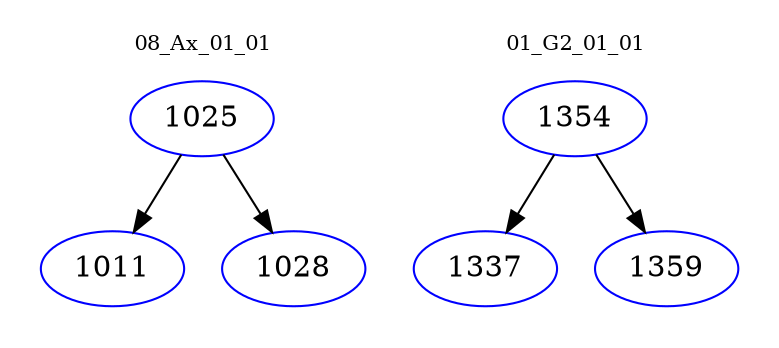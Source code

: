 digraph{
subgraph cluster_0 {
color = white
label = "08_Ax_01_01";
fontsize=10;
T0_1025 [label="1025", color="blue"]
T0_1025 -> T0_1011 [color="black"]
T0_1011 [label="1011", color="blue"]
T0_1025 -> T0_1028 [color="black"]
T0_1028 [label="1028", color="blue"]
}
subgraph cluster_1 {
color = white
label = "01_G2_01_01";
fontsize=10;
T1_1354 [label="1354", color="blue"]
T1_1354 -> T1_1337 [color="black"]
T1_1337 [label="1337", color="blue"]
T1_1354 -> T1_1359 [color="black"]
T1_1359 [label="1359", color="blue"]
}
}
